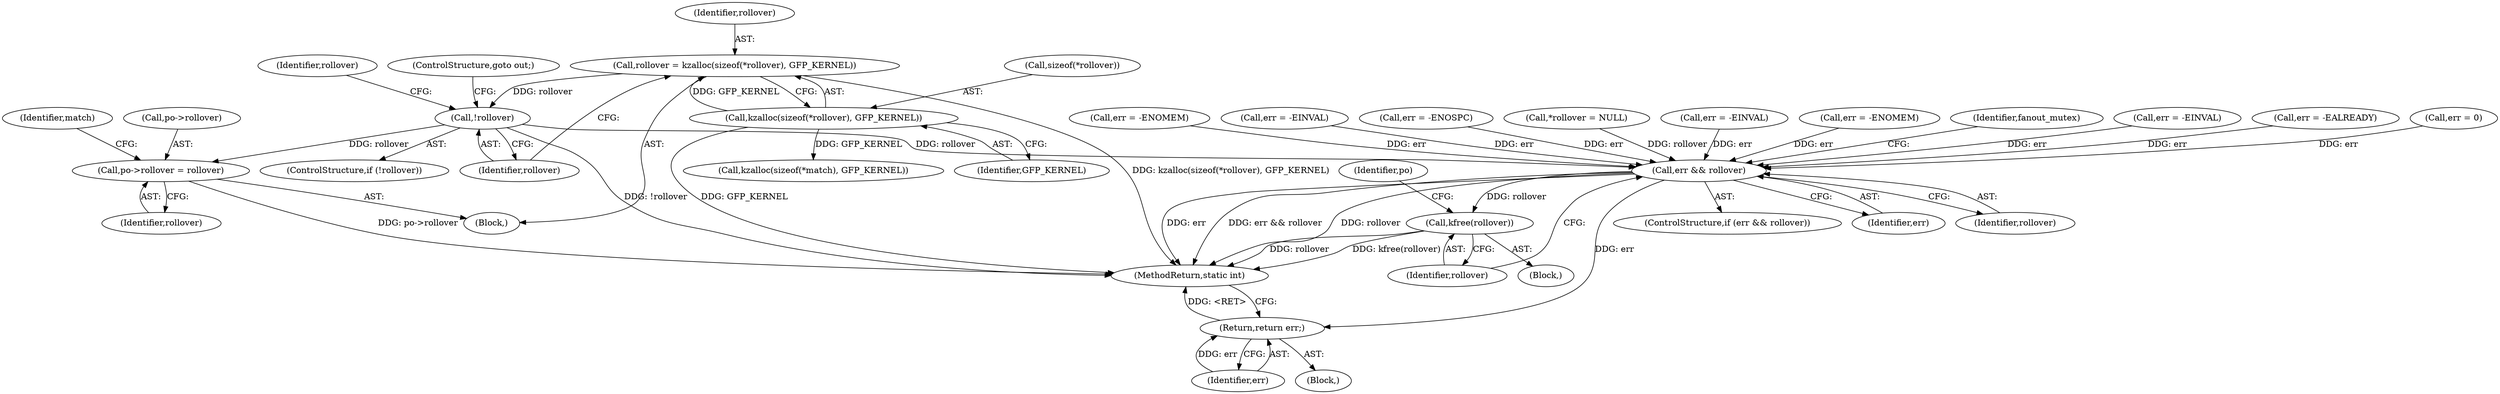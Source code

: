 digraph "0_linux_d199fab63c11998a602205f7ee7ff7c05c97164b@pointer" {
"1000187" [label="(Call,rollover = kzalloc(sizeof(*rollover), GFP_KERNEL))"];
"1000189" [label="(Call,kzalloc(sizeof(*rollover), GFP_KERNEL))"];
"1000195" [label="(Call,!rollover)"];
"1000216" [label="(Call,po->rollover = rollover)"];
"1000443" [label="(Call,err && rollover)"];
"1000447" [label="(Call,kfree(rollover))"];
"1000457" [label="(Return,return err;)"];
"1000372" [label="(Call,err = -EINVAL)"];
"1000458" [label="(Identifier,err)"];
"1000201" [label="(Identifier,rollover)"];
"1000193" [label="(Identifier,GFP_KERNEL)"];
"1000268" [label="(Call,kzalloc(sizeof(*match), GFP_KERNEL))"];
"1000443" [label="(Call,err && rollover)"];
"1000451" [label="(Identifier,po)"];
"1000165" [label="(Call,err = -EALREADY)"];
"1000197" [label="(ControlStructure,goto out;)"];
"1000446" [label="(Block,)"];
"1000189" [label="(Call,kzalloc(sizeof(*rollover), GFP_KERNEL))"];
"1000442" [label="(ControlStructure,if (err && rollover))"];
"1000195" [label="(Call,!rollover)"];
"1000448" [label="(Identifier,rollover)"];
"1000194" [label="(ControlStructure,if (!rollover))"];
"1000438" [label="(Call,err = 0)"];
"1000216" [label="(Call,po->rollover = rollover)"];
"1000182" [label="(Block,)"];
"1000262" [label="(Call,err = -ENOMEM)"];
"1000190" [label="(Call,sizeof(*rollover))"];
"1000245" [label="(Call,err = -EINVAL)"];
"1000407" [label="(Call,err = -ENOSPC)"];
"1000444" [label="(Identifier,err)"];
"1000104" [label="(Block,)"];
"1000188" [label="(Identifier,rollover)"];
"1000457" [label="(Return,return err;)"];
"1000187" [label="(Call,rollover = kzalloc(sizeof(*rollover), GFP_KERNEL))"];
"1000106" [label="(Call,*rollover = NULL)"];
"1000155" [label="(Call,err = -EINVAL)"];
"1000183" [label="(Call,err = -ENOMEM)"];
"1000222" [label="(Identifier,match)"];
"1000220" [label="(Identifier,rollover)"];
"1000445" [label="(Identifier,rollover)"];
"1000459" [label="(MethodReturn,static int)"];
"1000196" [label="(Identifier,rollover)"];
"1000217" [label="(Call,po->rollover)"];
"1000456" [label="(Identifier,fanout_mutex)"];
"1000447" [label="(Call,kfree(rollover))"];
"1000187" -> "1000182"  [label="AST: "];
"1000187" -> "1000189"  [label="CFG: "];
"1000188" -> "1000187"  [label="AST: "];
"1000189" -> "1000187"  [label="AST: "];
"1000196" -> "1000187"  [label="CFG: "];
"1000187" -> "1000459"  [label="DDG: kzalloc(sizeof(*rollover), GFP_KERNEL)"];
"1000189" -> "1000187"  [label="DDG: GFP_KERNEL"];
"1000187" -> "1000195"  [label="DDG: rollover"];
"1000189" -> "1000193"  [label="CFG: "];
"1000190" -> "1000189"  [label="AST: "];
"1000193" -> "1000189"  [label="AST: "];
"1000189" -> "1000459"  [label="DDG: GFP_KERNEL"];
"1000189" -> "1000268"  [label="DDG: GFP_KERNEL"];
"1000195" -> "1000194"  [label="AST: "];
"1000195" -> "1000196"  [label="CFG: "];
"1000196" -> "1000195"  [label="AST: "];
"1000197" -> "1000195"  [label="CFG: "];
"1000201" -> "1000195"  [label="CFG: "];
"1000195" -> "1000459"  [label="DDG: !rollover"];
"1000195" -> "1000216"  [label="DDG: rollover"];
"1000195" -> "1000443"  [label="DDG: rollover"];
"1000216" -> "1000182"  [label="AST: "];
"1000216" -> "1000220"  [label="CFG: "];
"1000217" -> "1000216"  [label="AST: "];
"1000220" -> "1000216"  [label="AST: "];
"1000222" -> "1000216"  [label="CFG: "];
"1000216" -> "1000459"  [label="DDG: po->rollover"];
"1000443" -> "1000442"  [label="AST: "];
"1000443" -> "1000444"  [label="CFG: "];
"1000443" -> "1000445"  [label="CFG: "];
"1000444" -> "1000443"  [label="AST: "];
"1000445" -> "1000443"  [label="AST: "];
"1000448" -> "1000443"  [label="CFG: "];
"1000456" -> "1000443"  [label="CFG: "];
"1000443" -> "1000459"  [label="DDG: err && rollover"];
"1000443" -> "1000459"  [label="DDG: rollover"];
"1000443" -> "1000459"  [label="DDG: err"];
"1000262" -> "1000443"  [label="DDG: err"];
"1000372" -> "1000443"  [label="DDG: err"];
"1000155" -> "1000443"  [label="DDG: err"];
"1000438" -> "1000443"  [label="DDG: err"];
"1000245" -> "1000443"  [label="DDG: err"];
"1000165" -> "1000443"  [label="DDG: err"];
"1000407" -> "1000443"  [label="DDG: err"];
"1000183" -> "1000443"  [label="DDG: err"];
"1000106" -> "1000443"  [label="DDG: rollover"];
"1000443" -> "1000447"  [label="DDG: rollover"];
"1000443" -> "1000457"  [label="DDG: err"];
"1000447" -> "1000446"  [label="AST: "];
"1000447" -> "1000448"  [label="CFG: "];
"1000448" -> "1000447"  [label="AST: "];
"1000451" -> "1000447"  [label="CFG: "];
"1000447" -> "1000459"  [label="DDG: kfree(rollover)"];
"1000447" -> "1000459"  [label="DDG: rollover"];
"1000457" -> "1000104"  [label="AST: "];
"1000457" -> "1000458"  [label="CFG: "];
"1000458" -> "1000457"  [label="AST: "];
"1000459" -> "1000457"  [label="CFG: "];
"1000457" -> "1000459"  [label="DDG: <RET>"];
"1000458" -> "1000457"  [label="DDG: err"];
}
